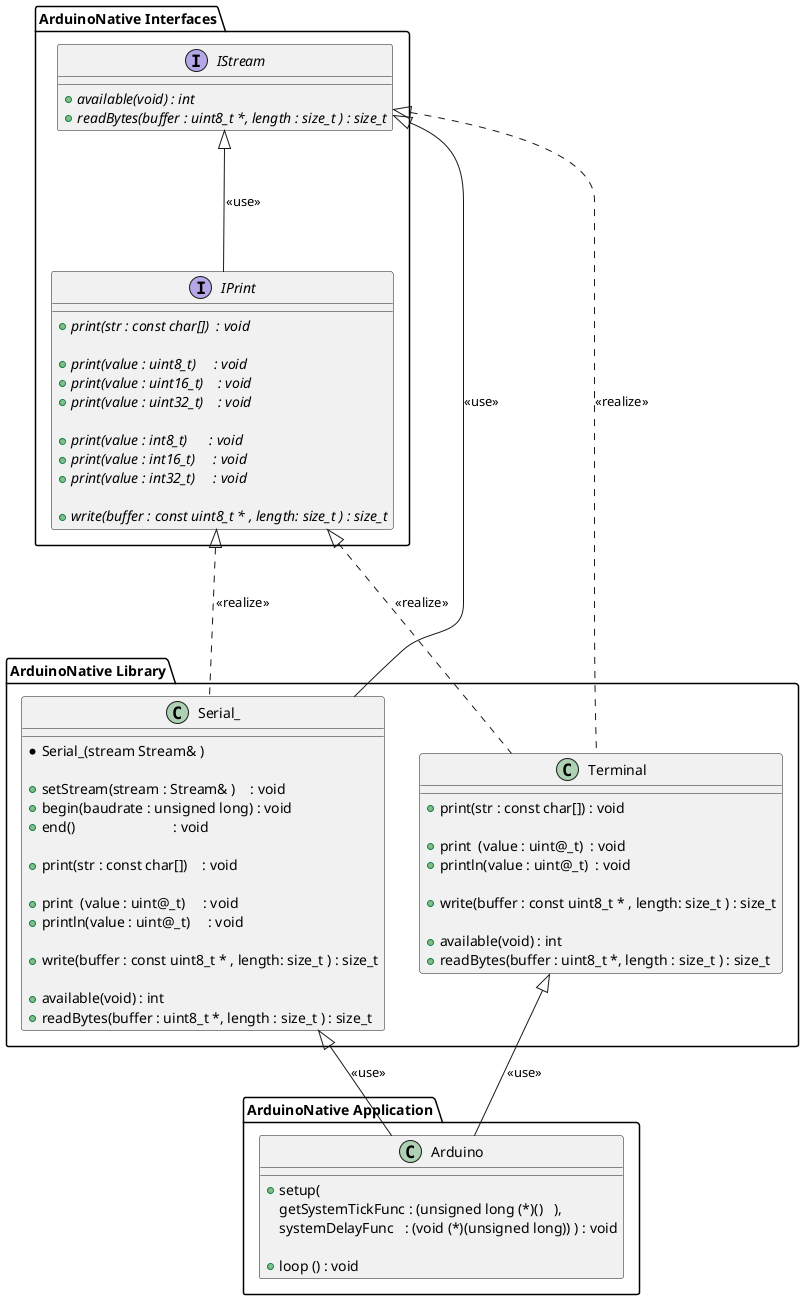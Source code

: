 @startuml ArduinoNative
top to bottom direction
' --- left to right direction

package "ArduinoNative Interfaces" as Interfaces {

    interface "IPrint" as iPrint {
        + {abstract} print(str : const char[])  : void

        + {abstract} print(value : uint8_t)     : void
        + {abstract} print(value : uint16_t)    : void
        + {abstract} print(value : uint32_t)    : void

        + {abstract} print(value : int8_t)      : void
        + {abstract} print(value : int16_t)     : void
        + {abstract} print(value : int32_t)     : void
' --- KD3!!! todo println

        + {abstract} write(buffer : const uint8_t * , length: size_t ) : size_t
    }

    interface "IStream" as iStream {
        + {abstract} available(void) : int
        + {abstract} readBytes(buffer : uint8_t *, length : size_t ) : size_t
    }

    '* Stream.h : class Stream : public Print  *'
    iStream <|--- iPrint : <<use>>
    '*  TODO  <<derive>>  *'
}

package "ArduinoNative Library" as DeviceClasses {

    class "Serial_" as Serial_ {
        * Serial_(stream Stream& )

        + setStream(stream : Stream& )    : void
        + begin(baudrate : unsigned long) : void
        + end()                           : void

        + print(str : const char[])    : void

        + print  (value : uint@_t)     : void
        + println(value : uint@_t)     : void

        + write(buffer : const uint8_t * , length: size_t ) : size_t

        + available(void) : int
        + readBytes(buffer : uint8_t *, length : size_t ) : size_t
    }

    '*    ??? iStream  <|... Serial_ : <<realize>> *'
    iStream  <|--- Serial_ : <<use>>
    iPrint   <|... Serial_ : <<realize>>


    class "Terminal" as Terminal {
        '* default CTor *'
        + print(str : const char[]) : void

        + print  (value : uint@_t)  : void
        + println(value : uint@_t)  : void

        + write(buffer : const uint8_t * , length: size_t ) : size_t

        + available(void) : int
        + readBytes(buffer : uint8_t *, length : size_t ) : size_t
    }

    iStream <|... Terminal : <<realize>>
    iPrint  <|... Terminal : <<realize>>

' --- KD3!!! todo other methods
}

package "ArduinoNative Application" as Library {
    class "Arduino" as arduNameSpaceProxy  {

        + setup(
            getSystemTickFunc : (unsigned long (*)()   ),
            systemDelayFunc   : (void (*)(unsigned long)) ) : void

        + loop () : void
    }



    arduNameSpaceProxy -up-|> Terminal : <<use>>

    arduNameSpaceProxy -up-|> Serial_  : <<use>>

}

' ---

@enduml
